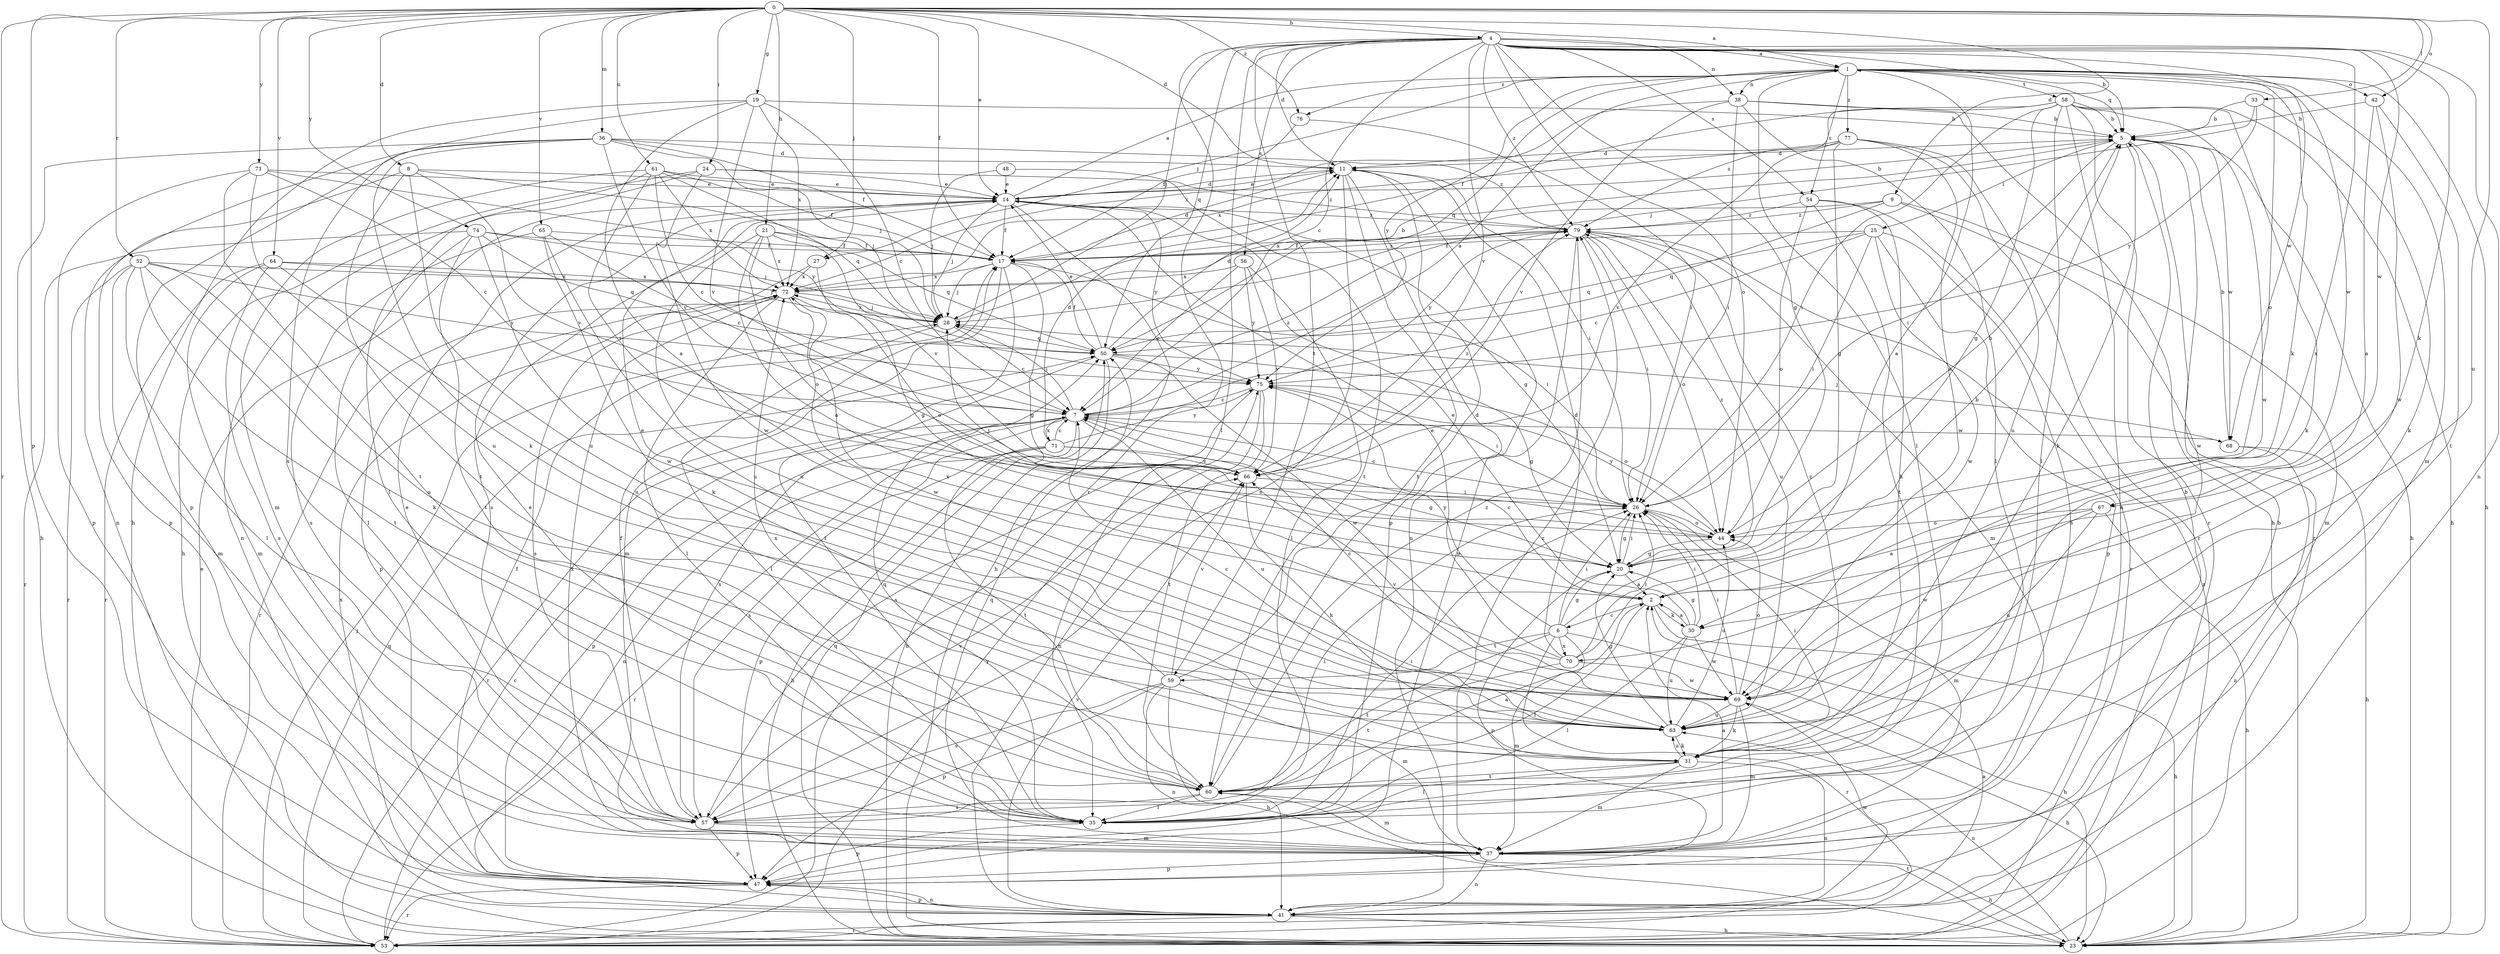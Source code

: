 strict digraph  {
0;
1;
2;
4;
5;
6;
7;
8;
9;
11;
14;
17;
19;
20;
21;
23;
24;
25;
26;
27;
28;
30;
31;
33;
35;
36;
37;
38;
41;
42;
44;
47;
48;
50;
52;
53;
54;
56;
57;
58;
59;
60;
61;
63;
64;
65;
66;
67;
68;
69;
70;
71;
72;
73;
74;
75;
76;
77;
79;
0 -> 1  [label=a];
0 -> 4  [label=b];
0 -> 8  [label=d];
0 -> 9  [label=d];
0 -> 11  [label=d];
0 -> 14  [label=e];
0 -> 17  [label=f];
0 -> 19  [label=g];
0 -> 21  [label=h];
0 -> 24  [label=i];
0 -> 27  [label=j];
0 -> 33  [label=l];
0 -> 36  [label=m];
0 -> 42  [label=o];
0 -> 47  [label=p];
0 -> 52  [label=r];
0 -> 53  [label=r];
0 -> 61  [label=u];
0 -> 63  [label=u];
0 -> 64  [label=v];
0 -> 65  [label=v];
0 -> 73  [label=y];
0 -> 74  [label=y];
0 -> 76  [label=z];
1 -> 5  [label=q];
1 -> 23  [label=h];
1 -> 27  [label=j];
1 -> 30  [label=k];
1 -> 35  [label=l];
1 -> 37  [label=m];
1 -> 38  [label=n];
1 -> 42  [label=o];
1 -> 44  [label=o];
1 -> 50  [label=q];
1 -> 54  [label=s];
1 -> 58  [label=t];
1 -> 67  [label=w];
1 -> 75  [label=y];
1 -> 76  [label=z];
1 -> 77  [label=z];
2 -> 6  [label=c];
2 -> 7  [label=c];
2 -> 23  [label=h];
2 -> 30  [label=k];
2 -> 35  [label=l];
4 -> 1  [label=a];
4 -> 5  [label=b];
4 -> 7  [label=c];
4 -> 11  [label=d];
4 -> 20  [label=g];
4 -> 28  [label=j];
4 -> 30  [label=k];
4 -> 35  [label=l];
4 -> 38  [label=n];
4 -> 41  [label=n];
4 -> 44  [label=o];
4 -> 50  [label=q];
4 -> 53  [label=r];
4 -> 54  [label=s];
4 -> 56  [label=s];
4 -> 59  [label=t];
4 -> 66  [label=v];
4 -> 67  [label=w];
4 -> 68  [label=w];
4 -> 70  [label=x];
4 -> 79  [label=z];
5 -> 11  [label=d];
5 -> 23  [label=h];
5 -> 25  [label=i];
5 -> 26  [label=i];
5 -> 31  [label=k];
5 -> 53  [label=r];
5 -> 68  [label=w];
6 -> 1  [label=a];
6 -> 20  [label=g];
6 -> 23  [label=h];
6 -> 26  [label=i];
6 -> 37  [label=m];
6 -> 53  [label=r];
6 -> 59  [label=t];
6 -> 60  [label=t];
6 -> 70  [label=x];
6 -> 75  [label=y];
7 -> 1  [label=a];
7 -> 23  [label=h];
7 -> 28  [label=j];
7 -> 41  [label=n];
7 -> 47  [label=p];
7 -> 53  [label=r];
7 -> 57  [label=s];
7 -> 63  [label=u];
7 -> 68  [label=w];
7 -> 71  [label=x];
7 -> 79  [label=z];
8 -> 14  [label=e];
8 -> 28  [label=j];
8 -> 47  [label=p];
8 -> 60  [label=t];
8 -> 63  [label=u];
8 -> 66  [label=v];
9 -> 37  [label=m];
9 -> 50  [label=q];
9 -> 69  [label=w];
9 -> 72  [label=x];
9 -> 79  [label=z];
11 -> 14  [label=e];
11 -> 26  [label=i];
11 -> 41  [label=n];
11 -> 47  [label=p];
11 -> 57  [label=s];
11 -> 60  [label=t];
14 -> 1  [label=a];
14 -> 5  [label=b];
14 -> 11  [label=d];
14 -> 17  [label=f];
14 -> 20  [label=g];
14 -> 23  [label=h];
14 -> 28  [label=j];
14 -> 57  [label=s];
14 -> 75  [label=y];
14 -> 79  [label=z];
17 -> 11  [label=d];
17 -> 20  [label=g];
17 -> 26  [label=i];
17 -> 28  [label=j];
17 -> 35  [label=l];
17 -> 37  [label=m];
17 -> 72  [label=x];
17 -> 79  [label=z];
19 -> 2  [label=a];
19 -> 5  [label=b];
19 -> 7  [label=c];
19 -> 23  [label=h];
19 -> 57  [label=s];
19 -> 66  [label=v];
19 -> 72  [label=x];
20 -> 2  [label=a];
20 -> 26  [label=i];
20 -> 47  [label=p];
20 -> 79  [label=z];
21 -> 2  [label=a];
21 -> 17  [label=f];
21 -> 44  [label=o];
21 -> 50  [label=q];
21 -> 63  [label=u];
21 -> 66  [label=v];
21 -> 72  [label=x];
23 -> 50  [label=q];
23 -> 60  [label=t];
23 -> 63  [label=u];
23 -> 79  [label=z];
24 -> 14  [label=e];
24 -> 23  [label=h];
24 -> 41  [label=n];
24 -> 69  [label=w];
24 -> 79  [label=z];
25 -> 7  [label=c];
25 -> 17  [label=f];
25 -> 26  [label=i];
25 -> 47  [label=p];
25 -> 50  [label=q];
25 -> 57  [label=s];
25 -> 69  [label=w];
26 -> 7  [label=c];
26 -> 20  [label=g];
26 -> 37  [label=m];
26 -> 44  [label=o];
27 -> 20  [label=g];
27 -> 47  [label=p];
27 -> 72  [label=x];
28 -> 5  [label=b];
28 -> 7  [label=c];
28 -> 35  [label=l];
28 -> 50  [label=q];
28 -> 72  [label=x];
30 -> 2  [label=a];
30 -> 14  [label=e];
30 -> 20  [label=g];
30 -> 26  [label=i];
30 -> 35  [label=l];
30 -> 63  [label=u];
30 -> 69  [label=w];
31 -> 26  [label=i];
31 -> 35  [label=l];
31 -> 37  [label=m];
31 -> 41  [label=n];
31 -> 60  [label=t];
31 -> 63  [label=u];
33 -> 5  [label=b];
33 -> 28  [label=j];
33 -> 31  [label=k];
33 -> 75  [label=y];
35 -> 14  [label=e];
35 -> 26  [label=i];
35 -> 47  [label=p];
35 -> 50  [label=q];
36 -> 11  [label=d];
36 -> 17  [label=f];
36 -> 23  [label=h];
36 -> 28  [label=j];
36 -> 31  [label=k];
36 -> 41  [label=n];
36 -> 47  [label=p];
36 -> 66  [label=v];
36 -> 79  [label=z];
37 -> 2  [label=a];
37 -> 5  [label=b];
37 -> 23  [label=h];
37 -> 41  [label=n];
37 -> 47  [label=p];
37 -> 50  [label=q];
37 -> 72  [label=x];
37 -> 79  [label=z];
38 -> 5  [label=b];
38 -> 23  [label=h];
38 -> 26  [label=i];
38 -> 35  [label=l];
38 -> 66  [label=v];
38 -> 72  [label=x];
41 -> 5  [label=b];
41 -> 23  [label=h];
41 -> 47  [label=p];
41 -> 53  [label=r];
41 -> 66  [label=v];
41 -> 69  [label=w];
41 -> 72  [label=x];
42 -> 2  [label=a];
42 -> 5  [label=b];
42 -> 60  [label=t];
42 -> 69  [label=w];
44 -> 5  [label=b];
44 -> 20  [label=g];
44 -> 28  [label=j];
44 -> 75  [label=y];
47 -> 17  [label=f];
47 -> 41  [label=n];
47 -> 53  [label=r];
48 -> 14  [label=e];
48 -> 28  [label=j];
48 -> 60  [label=t];
50 -> 11  [label=d];
50 -> 14  [label=e];
50 -> 17  [label=f];
50 -> 20  [label=g];
50 -> 23  [label=h];
50 -> 57  [label=s];
50 -> 69  [label=w];
50 -> 75  [label=y];
52 -> 31  [label=k];
52 -> 35  [label=l];
52 -> 37  [label=m];
52 -> 53  [label=r];
52 -> 60  [label=t];
52 -> 63  [label=u];
52 -> 72  [label=x];
52 -> 75  [label=y];
53 -> 2  [label=a];
53 -> 7  [label=c];
53 -> 14  [label=e];
53 -> 28  [label=j];
53 -> 50  [label=q];
53 -> 75  [label=y];
54 -> 31  [label=k];
54 -> 44  [label=o];
54 -> 53  [label=r];
54 -> 60  [label=t];
54 -> 79  [label=z];
56 -> 7  [label=c];
56 -> 35  [label=l];
56 -> 66  [label=v];
56 -> 72  [label=x];
56 -> 75  [label=y];
57 -> 14  [label=e];
57 -> 17  [label=f];
57 -> 26  [label=i];
57 -> 37  [label=m];
57 -> 47  [label=p];
57 -> 66  [label=v];
58 -> 5  [label=b];
58 -> 17  [label=f];
58 -> 20  [label=g];
58 -> 23  [label=h];
58 -> 26  [label=i];
58 -> 31  [label=k];
58 -> 35  [label=l];
58 -> 41  [label=n];
58 -> 53  [label=r];
58 -> 69  [label=w];
58 -> 79  [label=z];
59 -> 11  [label=d];
59 -> 14  [label=e];
59 -> 23  [label=h];
59 -> 37  [label=m];
59 -> 41  [label=n];
59 -> 47  [label=p];
59 -> 57  [label=s];
59 -> 66  [label=v];
60 -> 2  [label=a];
60 -> 35  [label=l];
60 -> 37  [label=m];
60 -> 57  [label=s];
60 -> 72  [label=x];
60 -> 79  [label=z];
61 -> 7  [label=c];
61 -> 14  [label=e];
61 -> 17  [label=f];
61 -> 26  [label=i];
61 -> 35  [label=l];
61 -> 37  [label=m];
61 -> 50  [label=q];
61 -> 72  [label=x];
63 -> 7  [label=c];
63 -> 20  [label=g];
63 -> 31  [label=k];
63 -> 44  [label=o];
63 -> 79  [label=z];
64 -> 28  [label=j];
64 -> 37  [label=m];
64 -> 53  [label=r];
64 -> 57  [label=s];
64 -> 63  [label=u];
64 -> 72  [label=x];
65 -> 7  [label=c];
65 -> 17  [label=f];
65 -> 31  [label=k];
65 -> 57  [label=s];
65 -> 63  [label=u];
66 -> 26  [label=i];
66 -> 31  [label=k];
66 -> 79  [label=z];
67 -> 2  [label=a];
67 -> 23  [label=h];
67 -> 44  [label=o];
67 -> 63  [label=u];
67 -> 69  [label=w];
68 -> 5  [label=b];
68 -> 23  [label=h];
68 -> 28  [label=j];
68 -> 41  [label=n];
69 -> 7  [label=c];
69 -> 23  [label=h];
69 -> 26  [label=i];
69 -> 31  [label=k];
69 -> 37  [label=m];
69 -> 44  [label=o];
69 -> 63  [label=u];
69 -> 66  [label=v];
70 -> 5  [label=b];
70 -> 11  [label=d];
70 -> 14  [label=e];
70 -> 26  [label=i];
70 -> 60  [label=t];
70 -> 69  [label=w];
70 -> 72  [label=x];
71 -> 7  [label=c];
71 -> 11  [label=d];
71 -> 20  [label=g];
71 -> 47  [label=p];
71 -> 53  [label=r];
71 -> 60  [label=t];
71 -> 66  [label=v];
71 -> 75  [label=y];
72 -> 28  [label=j];
72 -> 35  [label=l];
72 -> 44  [label=o];
72 -> 53  [label=r];
72 -> 57  [label=s];
72 -> 69  [label=w];
73 -> 7  [label=c];
73 -> 14  [label=e];
73 -> 47  [label=p];
73 -> 60  [label=t];
73 -> 63  [label=u];
73 -> 75  [label=y];
74 -> 17  [label=f];
74 -> 28  [label=j];
74 -> 35  [label=l];
74 -> 50  [label=q];
74 -> 53  [label=r];
74 -> 60  [label=t];
74 -> 69  [label=w];
75 -> 7  [label=c];
75 -> 26  [label=i];
75 -> 41  [label=n];
75 -> 44  [label=o];
75 -> 57  [label=s];
75 -> 60  [label=t];
76 -> 17  [label=f];
76 -> 26  [label=i];
77 -> 2  [label=a];
77 -> 11  [label=d];
77 -> 20  [label=g];
77 -> 53  [label=r];
77 -> 63  [label=u];
77 -> 66  [label=v];
77 -> 72  [label=x];
79 -> 17  [label=f];
79 -> 26  [label=i];
79 -> 37  [label=m];
79 -> 44  [label=o];
79 -> 47  [label=p];
79 -> 63  [label=u];
79 -> 75  [label=y];
}
